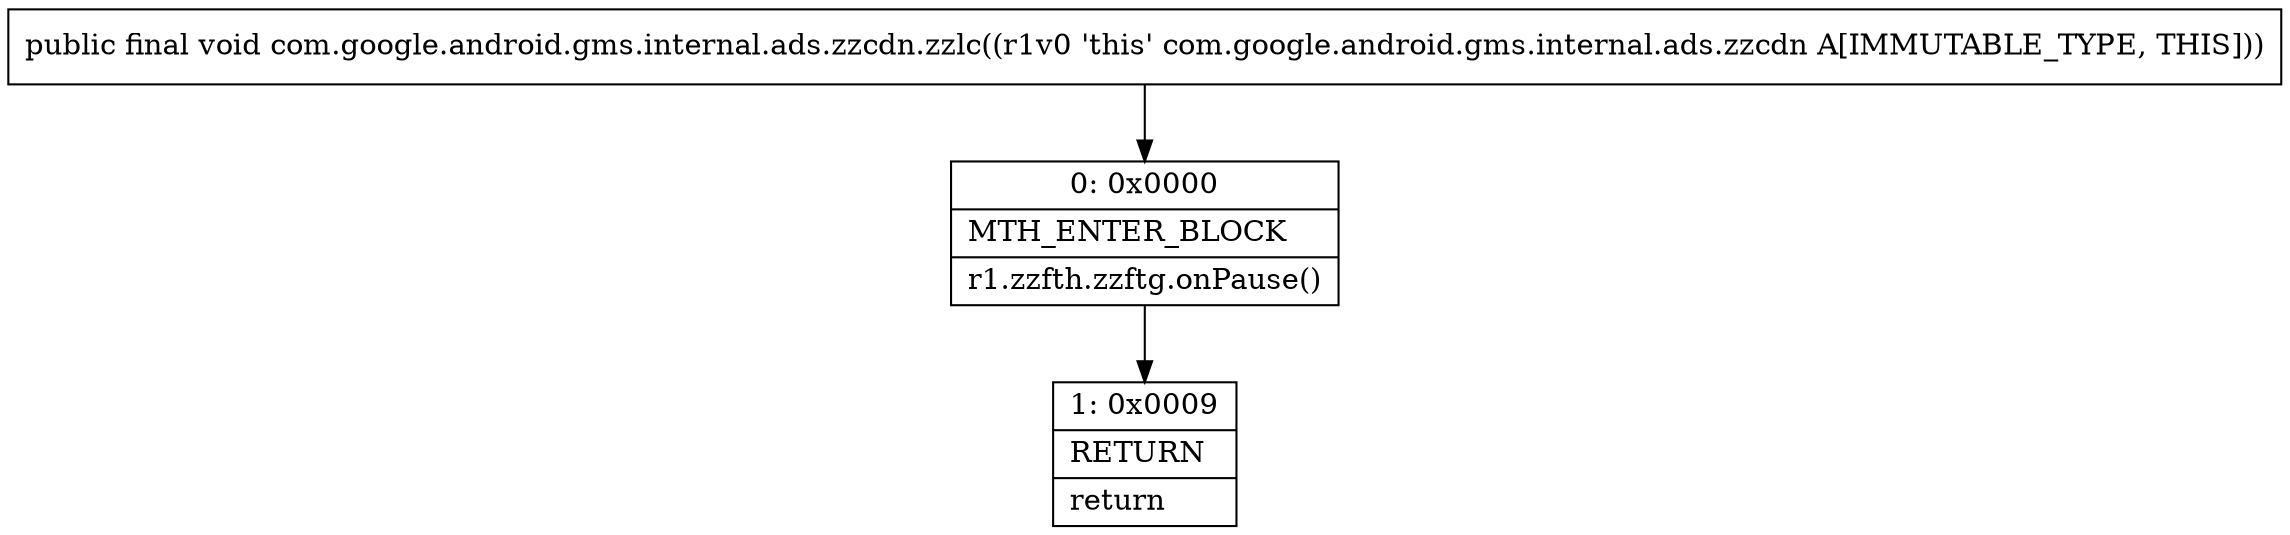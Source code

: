 digraph "CFG forcom.google.android.gms.internal.ads.zzcdn.zzlc()V" {
Node_0 [shape=record,label="{0\:\ 0x0000|MTH_ENTER_BLOCK\l|r1.zzfth.zzftg.onPause()\l}"];
Node_1 [shape=record,label="{1\:\ 0x0009|RETURN\l|return\l}"];
MethodNode[shape=record,label="{public final void com.google.android.gms.internal.ads.zzcdn.zzlc((r1v0 'this' com.google.android.gms.internal.ads.zzcdn A[IMMUTABLE_TYPE, THIS])) }"];
MethodNode -> Node_0;
Node_0 -> Node_1;
}

